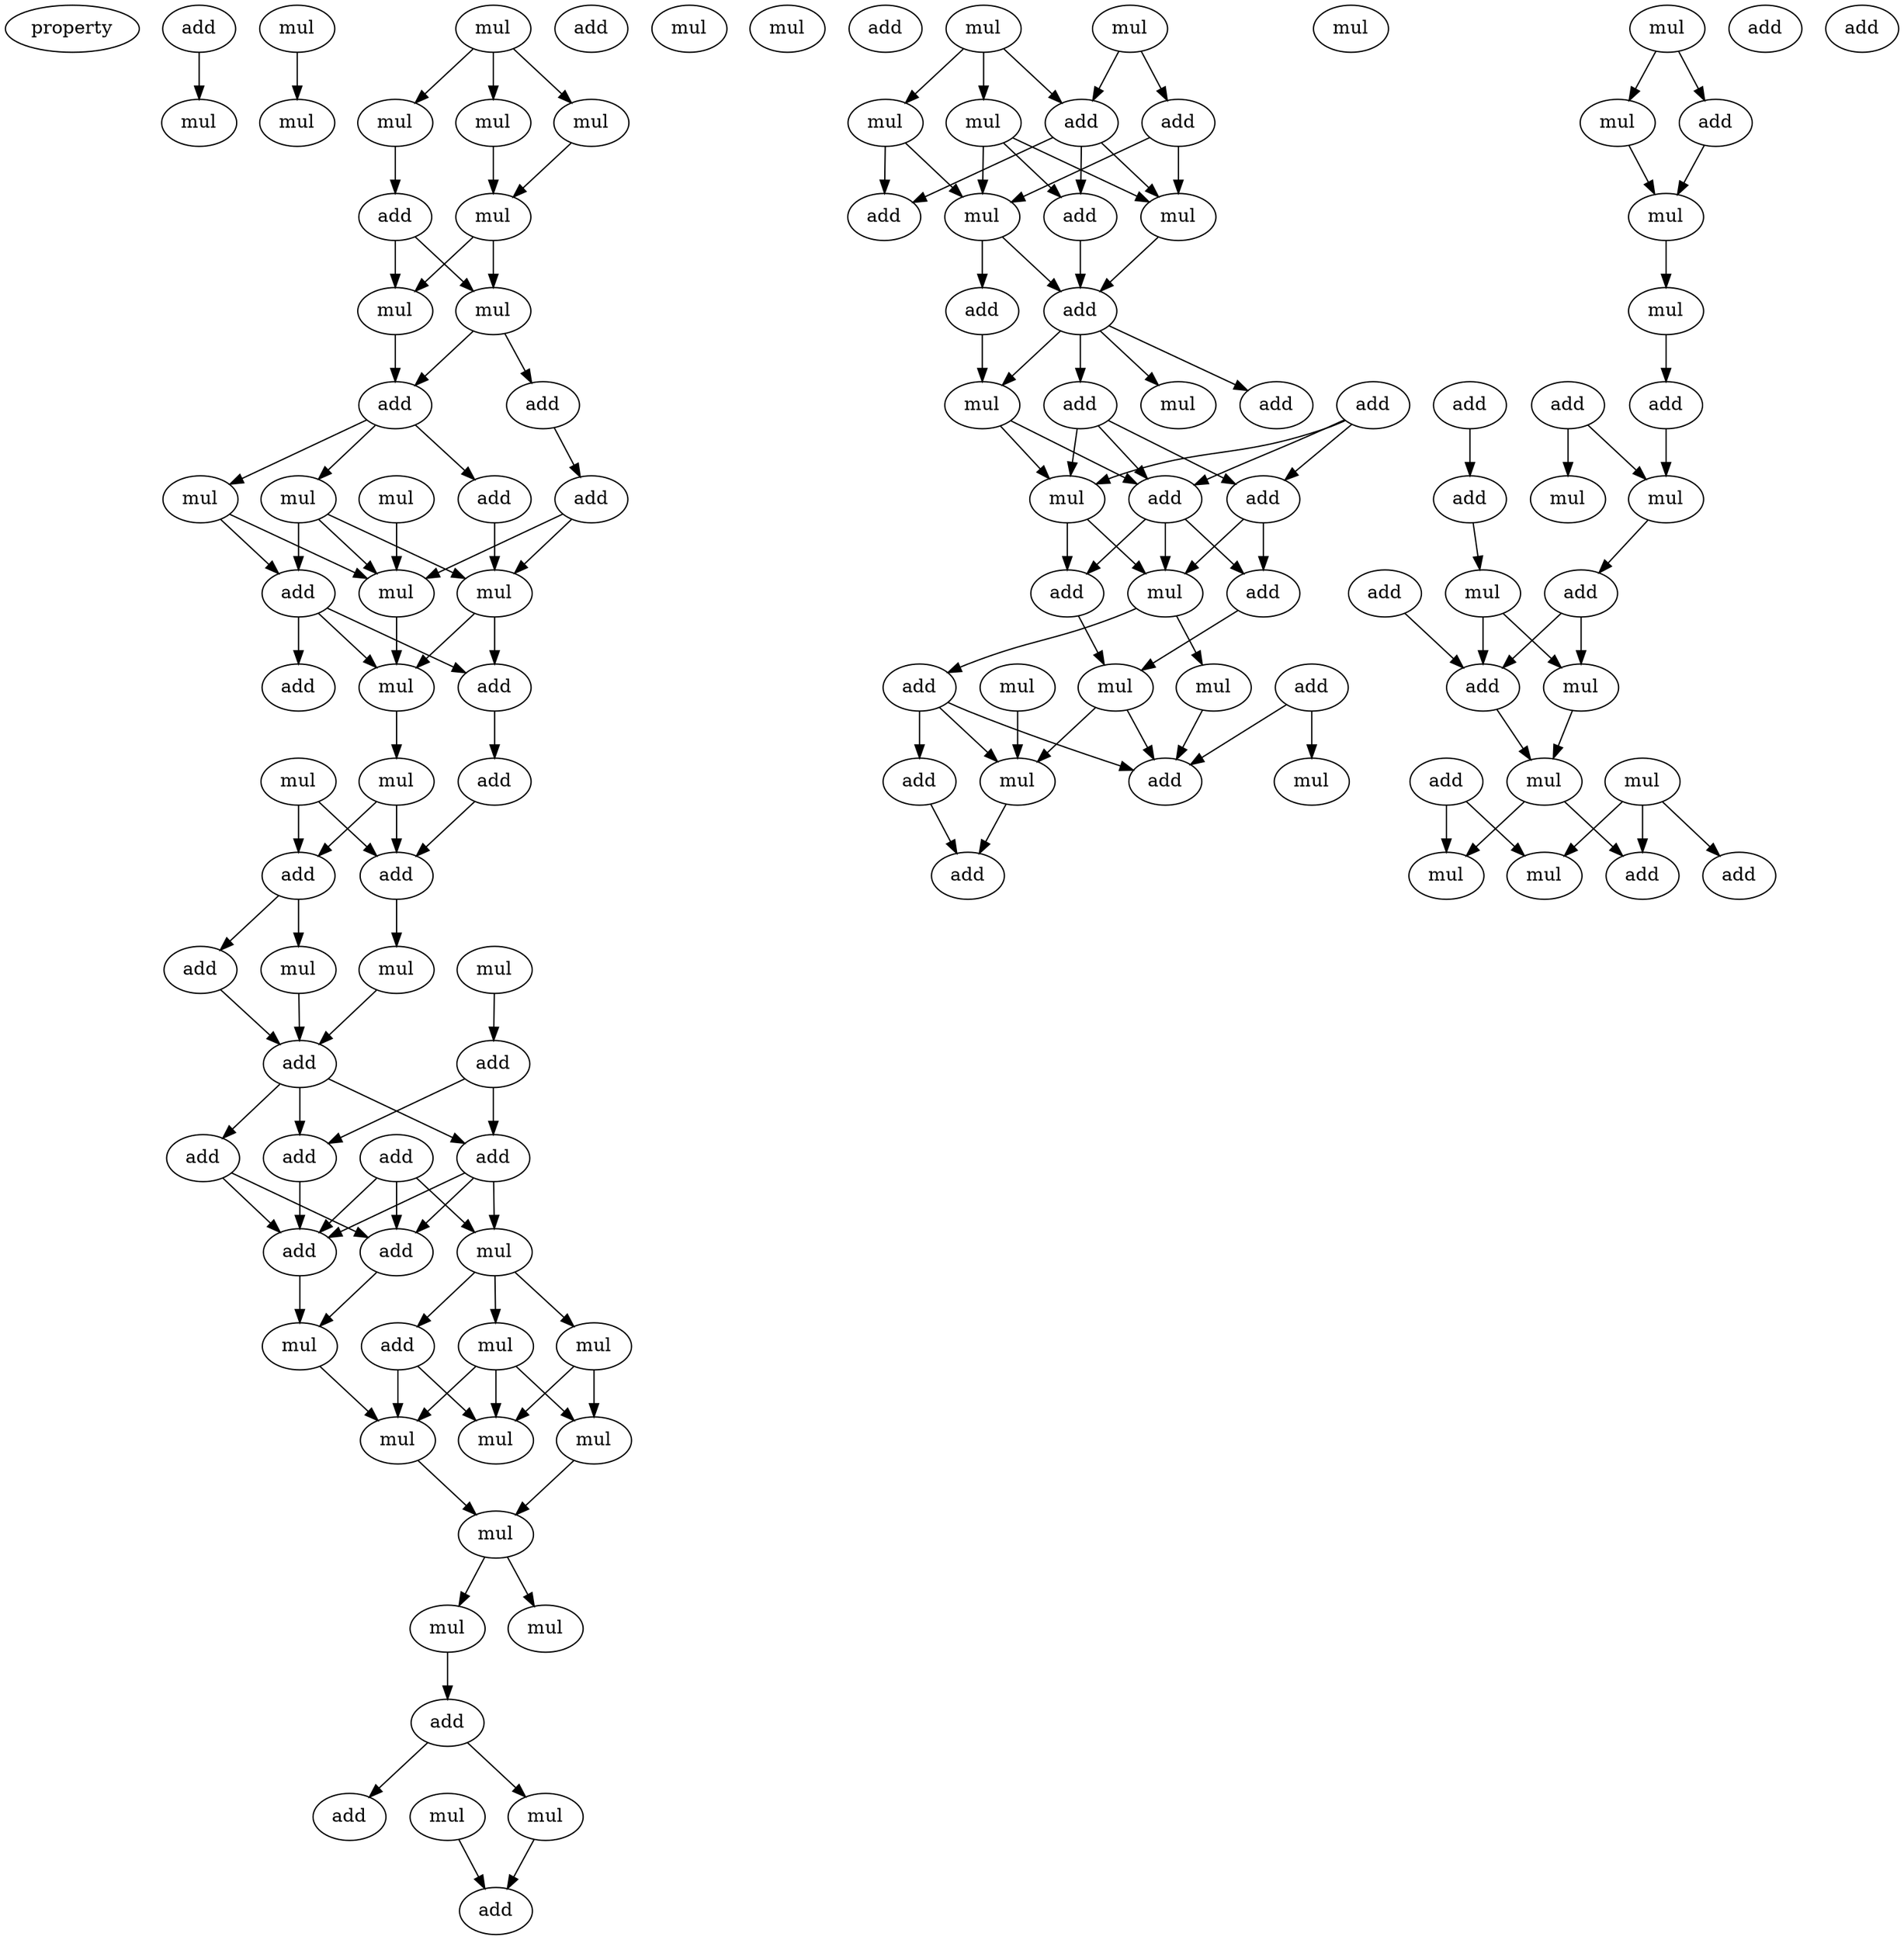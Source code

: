digraph {
    node [fontcolor=black]
    property [mul=2,lf=1.3]
    0 [ label = add ];
    1 [ label = mul ];
    2 [ label = mul ];
    3 [ label = mul ];
    4 [ label = mul ];
    5 [ label = mul ];
    6 [ label = mul ];
    7 [ label = mul ];
    8 [ label = add ];
    9 [ label = mul ];
    10 [ label = mul ];
    11 [ label = add ];
    12 [ label = mul ];
    13 [ label = add ];
    14 [ label = add ];
    15 [ label = mul ];
    16 [ label = mul ];
    17 [ label = add ];
    18 [ label = add ];
    19 [ label = mul ];
    20 [ label = mul ];
    21 [ label = mul ];
    22 [ label = add ];
    23 [ label = add ];
    24 [ label = add ];
    25 [ label = mul ];
    26 [ label = mul ];
    27 [ label = mul ];
    28 [ label = add ];
    29 [ label = add ];
    30 [ label = add ];
    31 [ label = mul ];
    32 [ label = add ];
    33 [ label = mul ];
    34 [ label = mul ];
    35 [ label = add ];
    36 [ label = add ];
    37 [ label = add ];
    38 [ label = add ];
    39 [ label = mul ];
    40 [ label = add ];
    41 [ label = add ];
    42 [ label = mul ];
    43 [ label = add ];
    44 [ label = add ];
    45 [ label = add ];
    46 [ label = mul ];
    47 [ label = mul ];
    48 [ label = mul ];
    49 [ label = mul ];
    50 [ label = mul ];
    51 [ label = mul ];
    52 [ label = mul ];
    53 [ label = mul ];
    54 [ label = mul ];
    55 [ label = mul ];
    56 [ label = add ];
    57 [ label = mul ];
    58 [ label = add ];
    59 [ label = add ];
    60 [ label = mul ];
    61 [ label = add ];
    62 [ label = mul ];
    63 [ label = mul ];
    64 [ label = add ];
    65 [ label = mul ];
    66 [ label = add ];
    67 [ label = mul ];
    68 [ label = mul ];
    69 [ label = add ];
    70 [ label = mul ];
    71 [ label = add ];
    72 [ label = add ];
    73 [ label = add ];
    74 [ label = mul ];
    75 [ label = add ];
    76 [ label = add ];
    77 [ label = mul ];
    78 [ label = add ];
    79 [ label = add ];
    80 [ label = mul ];
    81 [ label = add ];
    82 [ label = add ];
    83 [ label = add ];
    84 [ label = mul ];
    85 [ label = mul ];
    86 [ label = mul ];
    87 [ label = add ];
    88 [ label = add ];
    89 [ label = mul ];
    90 [ label = mul ];
    91 [ label = add ];
    92 [ label = mul ];
    93 [ label = add ];
    94 [ label = add ];
    95 [ label = mul ];
    96 [ label = mul ];
    97 [ label = mul ];
    98 [ label = add ];
    99 [ label = mul ];
    100 [ label = mul ];
    101 [ label = add ];
    102 [ label = add ];
    103 [ label = add ];
    104 [ label = mul ];
    105 [ label = mul ];
    106 [ label = add ];
    107 [ label = add ];
    108 [ label = mul ];
    109 [ label = add ];
    110 [ label = add ];
    111 [ label = add ];
    112 [ label = mul ];
    113 [ label = add ];
    114 [ label = mul ];
    115 [ label = mul ];
    116 [ label = add ];
    117 [ label = mul ];
    118 [ label = mul ];
    119 [ label = add ];
    120 [ label = add ];
    0 -> 3 [ name = 0 ];
    1 -> 2 [ name = 1 ];
    4 -> 5 [ name = 2 ];
    4 -> 6 [ name = 3 ];
    4 -> 7 [ name = 4 ];
    5 -> 8 [ name = 5 ];
    6 -> 9 [ name = 6 ];
    7 -> 9 [ name = 7 ];
    8 -> 10 [ name = 8 ];
    8 -> 12 [ name = 9 ];
    9 -> 10 [ name = 10 ];
    9 -> 12 [ name = 11 ];
    10 -> 14 [ name = 12 ];
    12 -> 13 [ name = 13 ];
    12 -> 14 [ name = 14 ];
    13 -> 17 [ name = 15 ];
    14 -> 15 [ name = 16 ];
    14 -> 18 [ name = 17 ];
    14 -> 19 [ name = 18 ];
    15 -> 20 [ name = 19 ];
    15 -> 22 [ name = 20 ];
    16 -> 20 [ name = 21 ];
    17 -> 20 [ name = 22 ];
    17 -> 21 [ name = 23 ];
    18 -> 21 [ name = 24 ];
    19 -> 20 [ name = 25 ];
    19 -> 21 [ name = 26 ];
    19 -> 22 [ name = 27 ];
    20 -> 25 [ name = 28 ];
    21 -> 23 [ name = 29 ];
    21 -> 25 [ name = 30 ];
    22 -> 23 [ name = 31 ];
    22 -> 24 [ name = 32 ];
    22 -> 25 [ name = 33 ];
    23 -> 28 [ name = 34 ];
    25 -> 26 [ name = 35 ];
    26 -> 29 [ name = 36 ];
    26 -> 30 [ name = 37 ];
    27 -> 29 [ name = 38 ];
    27 -> 30 [ name = 39 ];
    28 -> 29 [ name = 40 ];
    29 -> 33 [ name = 41 ];
    30 -> 32 [ name = 42 ];
    30 -> 34 [ name = 43 ];
    31 -> 36 [ name = 44 ];
    32 -> 35 [ name = 45 ];
    33 -> 35 [ name = 46 ];
    34 -> 35 [ name = 47 ];
    35 -> 37 [ name = 48 ];
    35 -> 38 [ name = 49 ];
    35 -> 41 [ name = 50 ];
    36 -> 38 [ name = 51 ];
    36 -> 41 [ name = 52 ];
    37 -> 43 [ name = 53 ];
    37 -> 44 [ name = 54 ];
    38 -> 42 [ name = 55 ];
    38 -> 43 [ name = 56 ];
    38 -> 44 [ name = 57 ];
    40 -> 42 [ name = 58 ];
    40 -> 43 [ name = 59 ];
    40 -> 44 [ name = 60 ];
    41 -> 43 [ name = 61 ];
    42 -> 45 [ name = 62 ];
    42 -> 46 [ name = 63 ];
    42 -> 47 [ name = 64 ];
    43 -> 48 [ name = 65 ];
    44 -> 48 [ name = 66 ];
    45 -> 49 [ name = 67 ];
    45 -> 50 [ name = 68 ];
    46 -> 50 [ name = 69 ];
    46 -> 51 [ name = 70 ];
    47 -> 49 [ name = 71 ];
    47 -> 50 [ name = 72 ];
    47 -> 51 [ name = 73 ];
    48 -> 49 [ name = 74 ];
    49 -> 52 [ name = 75 ];
    51 -> 52 [ name = 76 ];
    52 -> 53 [ name = 77 ];
    52 -> 54 [ name = 78 ];
    53 -> 56 [ name = 79 ];
    56 -> 58 [ name = 80 ];
    56 -> 60 [ name = 81 ];
    57 -> 61 [ name = 82 ];
    60 -> 61 [ name = 83 ];
    62 -> 64 [ name = 84 ];
    62 -> 65 [ name = 85 ];
    62 -> 67 [ name = 86 ];
    63 -> 64 [ name = 87 ];
    63 -> 66 [ name = 88 ];
    64 -> 69 [ name = 89 ];
    64 -> 70 [ name = 90 ];
    64 -> 71 [ name = 91 ];
    65 -> 68 [ name = 92 ];
    65 -> 71 [ name = 93 ];
    66 -> 68 [ name = 94 ];
    66 -> 70 [ name = 95 ];
    67 -> 68 [ name = 96 ];
    67 -> 69 [ name = 97 ];
    67 -> 70 [ name = 98 ];
    68 -> 72 [ name = 99 ];
    68 -> 73 [ name = 100 ];
    69 -> 72 [ name = 101 ];
    70 -> 72 [ name = 102 ];
    72 -> 74 [ name = 103 ];
    72 -> 76 [ name = 104 ];
    72 -> 77 [ name = 105 ];
    72 -> 78 [ name = 106 ];
    73 -> 74 [ name = 107 ];
    74 -> 79 [ name = 108 ];
    74 -> 80 [ name = 109 ];
    75 -> 79 [ name = 110 ];
    75 -> 80 [ name = 111 ];
    75 -> 81 [ name = 112 ];
    78 -> 79 [ name = 113 ];
    78 -> 80 [ name = 114 ];
    78 -> 81 [ name = 115 ];
    79 -> 82 [ name = 116 ];
    79 -> 83 [ name = 117 ];
    79 -> 84 [ name = 118 ];
    80 -> 83 [ name = 119 ];
    80 -> 84 [ name = 120 ];
    81 -> 82 [ name = 121 ];
    81 -> 84 [ name = 122 ];
    82 -> 89 [ name = 123 ];
    83 -> 89 [ name = 124 ];
    84 -> 85 [ name = 125 ];
    84 -> 88 [ name = 126 ];
    85 -> 91 [ name = 127 ];
    86 -> 90 [ name = 128 ];
    87 -> 91 [ name = 129 ];
    87 -> 92 [ name = 130 ];
    88 -> 90 [ name = 131 ];
    88 -> 91 [ name = 132 ];
    88 -> 93 [ name = 133 ];
    89 -> 90 [ name = 134 ];
    89 -> 91 [ name = 135 ];
    90 -> 94 [ name = 136 ];
    93 -> 94 [ name = 137 ];
    96 -> 97 [ name = 138 ];
    96 -> 98 [ name = 139 ];
    97 -> 99 [ name = 140 ];
    98 -> 99 [ name = 141 ];
    99 -> 100 [ name = 142 ];
    100 -> 103 [ name = 143 ];
    101 -> 104 [ name = 144 ];
    101 -> 105 [ name = 145 ];
    102 -> 106 [ name = 146 ];
    103 -> 105 [ name = 147 ];
    105 -> 107 [ name = 148 ];
    106 -> 108 [ name = 149 ];
    107 -> 111 [ name = 150 ];
    107 -> 112 [ name = 151 ];
    108 -> 111 [ name = 152 ];
    108 -> 112 [ name = 153 ];
    110 -> 111 [ name = 154 ];
    111 -> 115 [ name = 155 ];
    112 -> 115 [ name = 156 ];
    113 -> 117 [ name = 157 ];
    113 -> 118 [ name = 158 ];
    114 -> 116 [ name = 159 ];
    114 -> 117 [ name = 160 ];
    114 -> 119 [ name = 161 ];
    115 -> 118 [ name = 162 ];
    115 -> 119 [ name = 163 ];
}

